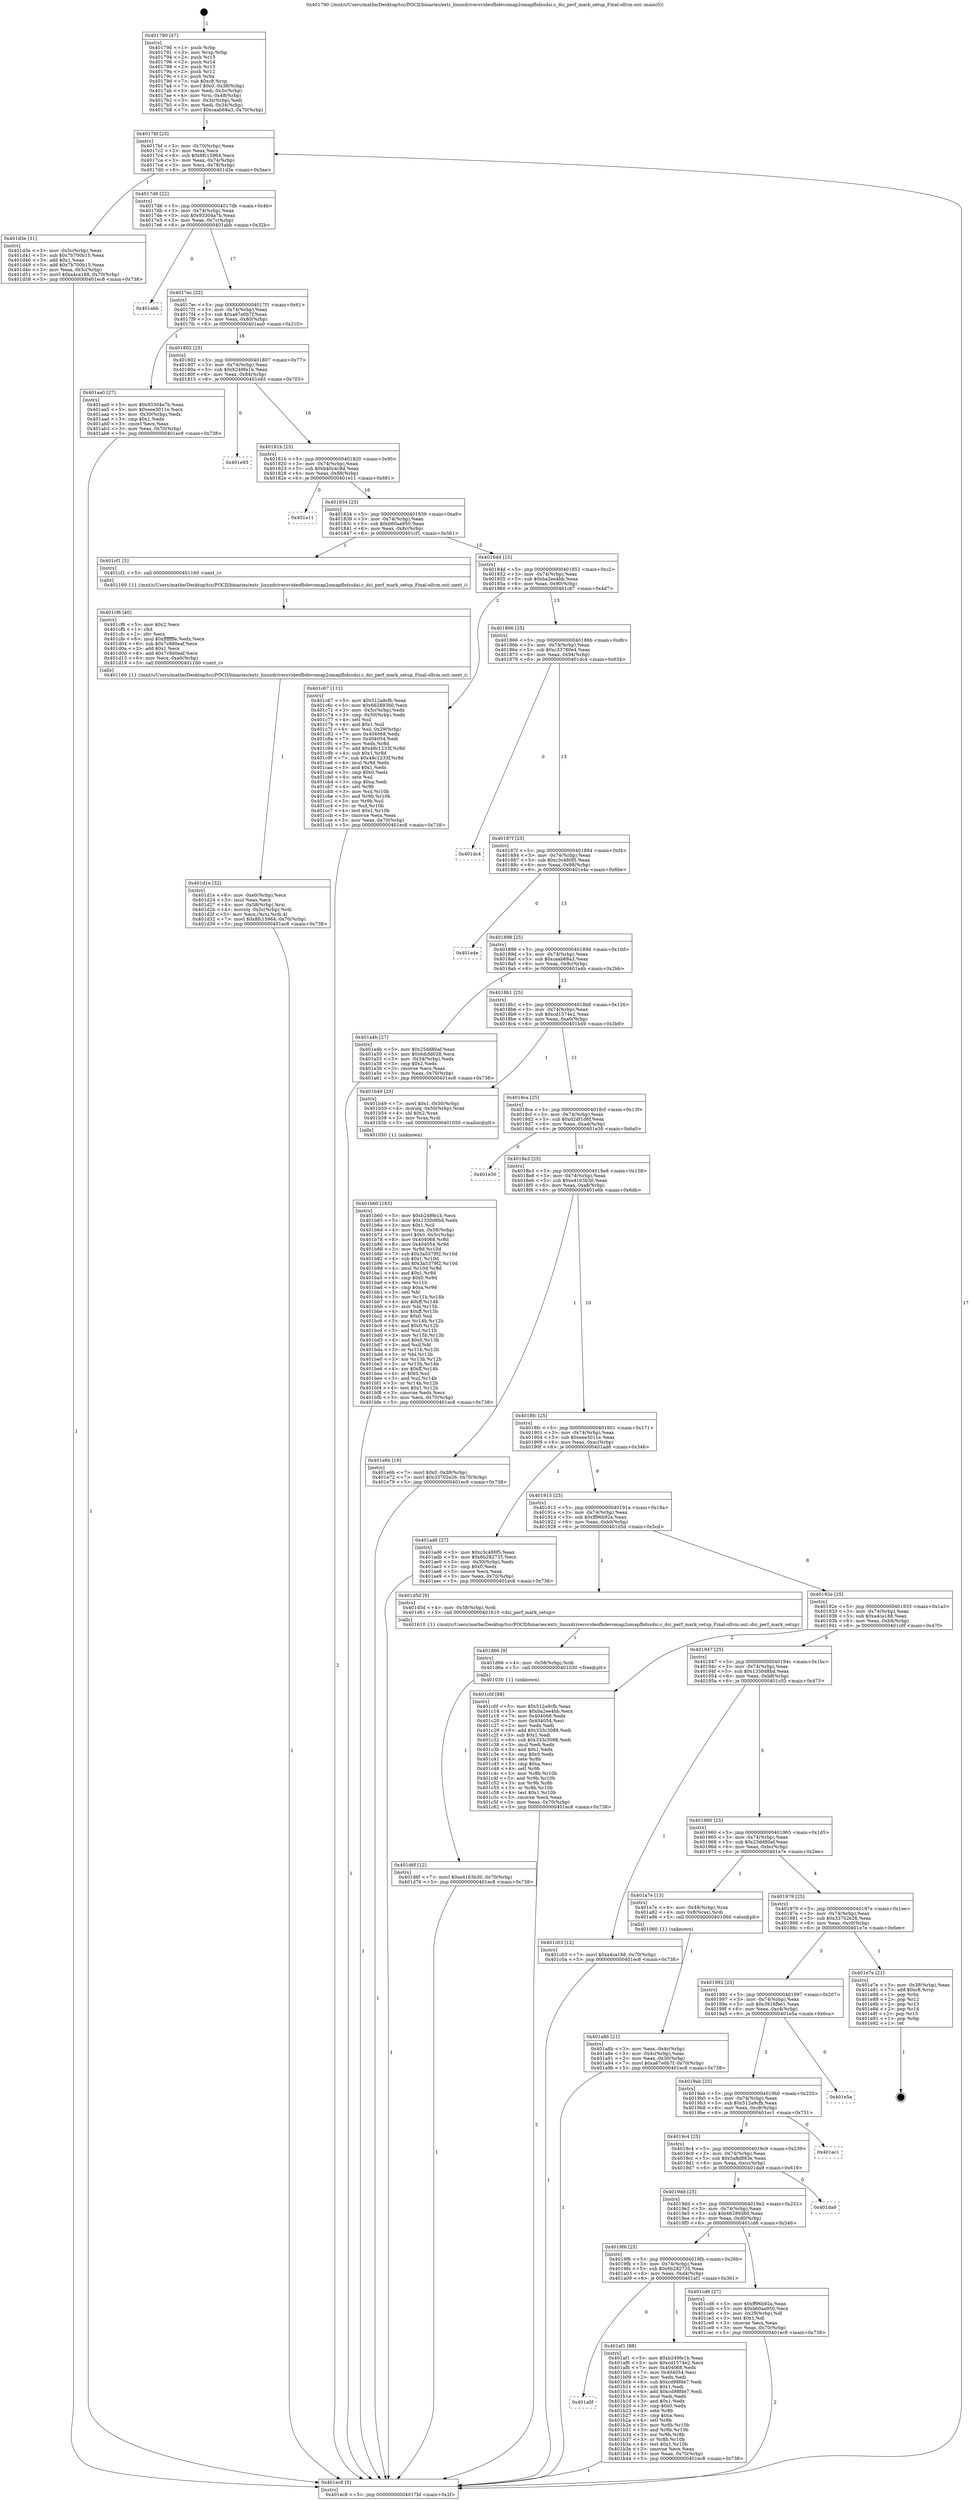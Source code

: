 digraph "0x401790" {
  label = "0x401790 (/mnt/c/Users/mathe/Desktop/tcc/POCII/binaries/extr_linuxdriversvideofbdevomap2omapfbdssdsi.c_dsi_perf_mark_setup_Final-ollvm.out::main(0))"
  labelloc = "t"
  node[shape=record]

  Entry [label="",width=0.3,height=0.3,shape=circle,fillcolor=black,style=filled]
  "0x4017bf" [label="{
     0x4017bf [23]\l
     | [instrs]\l
     &nbsp;&nbsp;0x4017bf \<+3\>: mov -0x70(%rbp),%eax\l
     &nbsp;&nbsp;0x4017c2 \<+2\>: mov %eax,%ecx\l
     &nbsp;&nbsp;0x4017c4 \<+6\>: sub $0x8fc15964,%ecx\l
     &nbsp;&nbsp;0x4017ca \<+3\>: mov %eax,-0x74(%rbp)\l
     &nbsp;&nbsp;0x4017cd \<+3\>: mov %ecx,-0x78(%rbp)\l
     &nbsp;&nbsp;0x4017d0 \<+6\>: je 0000000000401d3e \<main+0x5ae\>\l
  }"]
  "0x401d3e" [label="{
     0x401d3e [31]\l
     | [instrs]\l
     &nbsp;&nbsp;0x401d3e \<+3\>: mov -0x5c(%rbp),%eax\l
     &nbsp;&nbsp;0x401d41 \<+5\>: sub $0x7b700b15,%eax\l
     &nbsp;&nbsp;0x401d46 \<+3\>: add $0x1,%eax\l
     &nbsp;&nbsp;0x401d49 \<+5\>: add $0x7b700b15,%eax\l
     &nbsp;&nbsp;0x401d4e \<+3\>: mov %eax,-0x5c(%rbp)\l
     &nbsp;&nbsp;0x401d51 \<+7\>: movl $0xa4ca188,-0x70(%rbp)\l
     &nbsp;&nbsp;0x401d58 \<+5\>: jmp 0000000000401ec8 \<main+0x738\>\l
  }"]
  "0x4017d6" [label="{
     0x4017d6 [22]\l
     | [instrs]\l
     &nbsp;&nbsp;0x4017d6 \<+5\>: jmp 00000000004017db \<main+0x4b\>\l
     &nbsp;&nbsp;0x4017db \<+3\>: mov -0x74(%rbp),%eax\l
     &nbsp;&nbsp;0x4017de \<+5\>: sub $0x93304a7b,%eax\l
     &nbsp;&nbsp;0x4017e3 \<+3\>: mov %eax,-0x7c(%rbp)\l
     &nbsp;&nbsp;0x4017e6 \<+6\>: je 0000000000401abb \<main+0x32b\>\l
  }"]
  Exit [label="",width=0.3,height=0.3,shape=circle,fillcolor=black,style=filled,peripheries=2]
  "0x401abb" [label="{
     0x401abb\l
  }", style=dashed]
  "0x4017ec" [label="{
     0x4017ec [22]\l
     | [instrs]\l
     &nbsp;&nbsp;0x4017ec \<+5\>: jmp 00000000004017f1 \<main+0x61\>\l
     &nbsp;&nbsp;0x4017f1 \<+3\>: mov -0x74(%rbp),%eax\l
     &nbsp;&nbsp;0x4017f4 \<+5\>: sub $0xa67e0b7f,%eax\l
     &nbsp;&nbsp;0x4017f9 \<+3\>: mov %eax,-0x80(%rbp)\l
     &nbsp;&nbsp;0x4017fc \<+6\>: je 0000000000401aa0 \<main+0x310\>\l
  }"]
  "0x401d6f" [label="{
     0x401d6f [12]\l
     | [instrs]\l
     &nbsp;&nbsp;0x401d6f \<+7\>: movl $0xe4163b30,-0x70(%rbp)\l
     &nbsp;&nbsp;0x401d76 \<+5\>: jmp 0000000000401ec8 \<main+0x738\>\l
  }"]
  "0x401aa0" [label="{
     0x401aa0 [27]\l
     | [instrs]\l
     &nbsp;&nbsp;0x401aa0 \<+5\>: mov $0x93304a7b,%eax\l
     &nbsp;&nbsp;0x401aa5 \<+5\>: mov $0xeee3011e,%ecx\l
     &nbsp;&nbsp;0x401aaa \<+3\>: mov -0x30(%rbp),%edx\l
     &nbsp;&nbsp;0x401aad \<+3\>: cmp $0x1,%edx\l
     &nbsp;&nbsp;0x401ab0 \<+3\>: cmovl %ecx,%eax\l
     &nbsp;&nbsp;0x401ab3 \<+3\>: mov %eax,-0x70(%rbp)\l
     &nbsp;&nbsp;0x401ab6 \<+5\>: jmp 0000000000401ec8 \<main+0x738\>\l
  }"]
  "0x401802" [label="{
     0x401802 [25]\l
     | [instrs]\l
     &nbsp;&nbsp;0x401802 \<+5\>: jmp 0000000000401807 \<main+0x77\>\l
     &nbsp;&nbsp;0x401807 \<+3\>: mov -0x74(%rbp),%eax\l
     &nbsp;&nbsp;0x40180a \<+5\>: sub $0xb249fe1b,%eax\l
     &nbsp;&nbsp;0x40180f \<+6\>: mov %eax,-0x84(%rbp)\l
     &nbsp;&nbsp;0x401815 \<+6\>: je 0000000000401e93 \<main+0x703\>\l
  }"]
  "0x401d66" [label="{
     0x401d66 [9]\l
     | [instrs]\l
     &nbsp;&nbsp;0x401d66 \<+4\>: mov -0x58(%rbp),%rdi\l
     &nbsp;&nbsp;0x401d6a \<+5\>: call 0000000000401030 \<free@plt\>\l
     | [calls]\l
     &nbsp;&nbsp;0x401030 \{1\} (unknown)\l
  }"]
  "0x401e93" [label="{
     0x401e93\l
  }", style=dashed]
  "0x40181b" [label="{
     0x40181b [25]\l
     | [instrs]\l
     &nbsp;&nbsp;0x40181b \<+5\>: jmp 0000000000401820 \<main+0x90\>\l
     &nbsp;&nbsp;0x401820 \<+3\>: mov -0x74(%rbp),%eax\l
     &nbsp;&nbsp;0x401823 \<+5\>: sub $0xb40c4c9d,%eax\l
     &nbsp;&nbsp;0x401828 \<+6\>: mov %eax,-0x88(%rbp)\l
     &nbsp;&nbsp;0x40182e \<+6\>: je 0000000000401e11 \<main+0x681\>\l
  }"]
  "0x401d1e" [label="{
     0x401d1e [32]\l
     | [instrs]\l
     &nbsp;&nbsp;0x401d1e \<+6\>: mov -0xe0(%rbp),%ecx\l
     &nbsp;&nbsp;0x401d24 \<+3\>: imul %eax,%ecx\l
     &nbsp;&nbsp;0x401d27 \<+4\>: mov -0x58(%rbp),%rsi\l
     &nbsp;&nbsp;0x401d2b \<+4\>: movslq -0x5c(%rbp),%rdi\l
     &nbsp;&nbsp;0x401d2f \<+3\>: mov %ecx,(%rsi,%rdi,4)\l
     &nbsp;&nbsp;0x401d32 \<+7\>: movl $0x8fc15964,-0x70(%rbp)\l
     &nbsp;&nbsp;0x401d39 \<+5\>: jmp 0000000000401ec8 \<main+0x738\>\l
  }"]
  "0x401e11" [label="{
     0x401e11\l
  }", style=dashed]
  "0x401834" [label="{
     0x401834 [25]\l
     | [instrs]\l
     &nbsp;&nbsp;0x401834 \<+5\>: jmp 0000000000401839 \<main+0xa9\>\l
     &nbsp;&nbsp;0x401839 \<+3\>: mov -0x74(%rbp),%eax\l
     &nbsp;&nbsp;0x40183c \<+5\>: sub $0xb60aa950,%eax\l
     &nbsp;&nbsp;0x401841 \<+6\>: mov %eax,-0x8c(%rbp)\l
     &nbsp;&nbsp;0x401847 \<+6\>: je 0000000000401cf1 \<main+0x561\>\l
  }"]
  "0x401cf6" [label="{
     0x401cf6 [40]\l
     | [instrs]\l
     &nbsp;&nbsp;0x401cf6 \<+5\>: mov $0x2,%ecx\l
     &nbsp;&nbsp;0x401cfb \<+1\>: cltd\l
     &nbsp;&nbsp;0x401cfc \<+2\>: idiv %ecx\l
     &nbsp;&nbsp;0x401cfe \<+6\>: imul $0xfffffffe,%edx,%ecx\l
     &nbsp;&nbsp;0x401d04 \<+6\>: sub $0x7c9d0eaf,%ecx\l
     &nbsp;&nbsp;0x401d0a \<+3\>: add $0x1,%ecx\l
     &nbsp;&nbsp;0x401d0d \<+6\>: add $0x7c9d0eaf,%ecx\l
     &nbsp;&nbsp;0x401d13 \<+6\>: mov %ecx,-0xe0(%rbp)\l
     &nbsp;&nbsp;0x401d19 \<+5\>: call 0000000000401160 \<next_i\>\l
     | [calls]\l
     &nbsp;&nbsp;0x401160 \{1\} (/mnt/c/Users/mathe/Desktop/tcc/POCII/binaries/extr_linuxdriversvideofbdevomap2omapfbdssdsi.c_dsi_perf_mark_setup_Final-ollvm.out::next_i)\l
  }"]
  "0x401cf1" [label="{
     0x401cf1 [5]\l
     | [instrs]\l
     &nbsp;&nbsp;0x401cf1 \<+5\>: call 0000000000401160 \<next_i\>\l
     | [calls]\l
     &nbsp;&nbsp;0x401160 \{1\} (/mnt/c/Users/mathe/Desktop/tcc/POCII/binaries/extr_linuxdriversvideofbdevomap2omapfbdssdsi.c_dsi_perf_mark_setup_Final-ollvm.out::next_i)\l
  }"]
  "0x40184d" [label="{
     0x40184d [25]\l
     | [instrs]\l
     &nbsp;&nbsp;0x40184d \<+5\>: jmp 0000000000401852 \<main+0xc2\>\l
     &nbsp;&nbsp;0x401852 \<+3\>: mov -0x74(%rbp),%eax\l
     &nbsp;&nbsp;0x401855 \<+5\>: sub $0xba2ee4bb,%eax\l
     &nbsp;&nbsp;0x40185a \<+6\>: mov %eax,-0x90(%rbp)\l
     &nbsp;&nbsp;0x401860 \<+6\>: je 0000000000401c67 \<main+0x4d7\>\l
  }"]
  "0x401b60" [label="{
     0x401b60 [163]\l
     | [instrs]\l
     &nbsp;&nbsp;0x401b60 \<+5\>: mov $0xb249fe1b,%ecx\l
     &nbsp;&nbsp;0x401b65 \<+5\>: mov $0x1330d8bd,%edx\l
     &nbsp;&nbsp;0x401b6a \<+3\>: mov $0x1,%sil\l
     &nbsp;&nbsp;0x401b6d \<+4\>: mov %rax,-0x58(%rbp)\l
     &nbsp;&nbsp;0x401b71 \<+7\>: movl $0x0,-0x5c(%rbp)\l
     &nbsp;&nbsp;0x401b78 \<+8\>: mov 0x404068,%r8d\l
     &nbsp;&nbsp;0x401b80 \<+8\>: mov 0x404054,%r9d\l
     &nbsp;&nbsp;0x401b88 \<+3\>: mov %r8d,%r10d\l
     &nbsp;&nbsp;0x401b8b \<+7\>: sub $0x3a5379f2,%r10d\l
     &nbsp;&nbsp;0x401b92 \<+4\>: sub $0x1,%r10d\l
     &nbsp;&nbsp;0x401b96 \<+7\>: add $0x3a5379f2,%r10d\l
     &nbsp;&nbsp;0x401b9d \<+4\>: imul %r10d,%r8d\l
     &nbsp;&nbsp;0x401ba1 \<+4\>: and $0x1,%r8d\l
     &nbsp;&nbsp;0x401ba5 \<+4\>: cmp $0x0,%r8d\l
     &nbsp;&nbsp;0x401ba9 \<+4\>: sete %r11b\l
     &nbsp;&nbsp;0x401bad \<+4\>: cmp $0xa,%r9d\l
     &nbsp;&nbsp;0x401bb1 \<+3\>: setl %bl\l
     &nbsp;&nbsp;0x401bb4 \<+3\>: mov %r11b,%r14b\l
     &nbsp;&nbsp;0x401bb7 \<+4\>: xor $0xff,%r14b\l
     &nbsp;&nbsp;0x401bbb \<+3\>: mov %bl,%r15b\l
     &nbsp;&nbsp;0x401bbe \<+4\>: xor $0xff,%r15b\l
     &nbsp;&nbsp;0x401bc2 \<+4\>: xor $0x0,%sil\l
     &nbsp;&nbsp;0x401bc6 \<+3\>: mov %r14b,%r12b\l
     &nbsp;&nbsp;0x401bc9 \<+4\>: and $0x0,%r12b\l
     &nbsp;&nbsp;0x401bcd \<+3\>: and %sil,%r11b\l
     &nbsp;&nbsp;0x401bd0 \<+3\>: mov %r15b,%r13b\l
     &nbsp;&nbsp;0x401bd3 \<+4\>: and $0x0,%r13b\l
     &nbsp;&nbsp;0x401bd7 \<+3\>: and %sil,%bl\l
     &nbsp;&nbsp;0x401bda \<+3\>: or %r11b,%r12b\l
     &nbsp;&nbsp;0x401bdd \<+3\>: or %bl,%r13b\l
     &nbsp;&nbsp;0x401be0 \<+3\>: xor %r13b,%r12b\l
     &nbsp;&nbsp;0x401be3 \<+3\>: or %r15b,%r14b\l
     &nbsp;&nbsp;0x401be6 \<+4\>: xor $0xff,%r14b\l
     &nbsp;&nbsp;0x401bea \<+4\>: or $0x0,%sil\l
     &nbsp;&nbsp;0x401bee \<+3\>: and %sil,%r14b\l
     &nbsp;&nbsp;0x401bf1 \<+3\>: or %r14b,%r12b\l
     &nbsp;&nbsp;0x401bf4 \<+4\>: test $0x1,%r12b\l
     &nbsp;&nbsp;0x401bf8 \<+3\>: cmovne %edx,%ecx\l
     &nbsp;&nbsp;0x401bfb \<+3\>: mov %ecx,-0x70(%rbp)\l
     &nbsp;&nbsp;0x401bfe \<+5\>: jmp 0000000000401ec8 \<main+0x738\>\l
  }"]
  "0x401c67" [label="{
     0x401c67 [111]\l
     | [instrs]\l
     &nbsp;&nbsp;0x401c67 \<+5\>: mov $0x512a9cfb,%eax\l
     &nbsp;&nbsp;0x401c6c \<+5\>: mov $0x66289360,%ecx\l
     &nbsp;&nbsp;0x401c71 \<+3\>: mov -0x5c(%rbp),%edx\l
     &nbsp;&nbsp;0x401c74 \<+3\>: cmp -0x50(%rbp),%edx\l
     &nbsp;&nbsp;0x401c77 \<+4\>: setl %sil\l
     &nbsp;&nbsp;0x401c7b \<+4\>: and $0x1,%sil\l
     &nbsp;&nbsp;0x401c7f \<+4\>: mov %sil,-0x29(%rbp)\l
     &nbsp;&nbsp;0x401c83 \<+7\>: mov 0x404068,%edx\l
     &nbsp;&nbsp;0x401c8a \<+7\>: mov 0x404054,%edi\l
     &nbsp;&nbsp;0x401c91 \<+3\>: mov %edx,%r8d\l
     &nbsp;&nbsp;0x401c94 \<+7\>: add $0x48c1233f,%r8d\l
     &nbsp;&nbsp;0x401c9b \<+4\>: sub $0x1,%r8d\l
     &nbsp;&nbsp;0x401c9f \<+7\>: sub $0x48c1233f,%r8d\l
     &nbsp;&nbsp;0x401ca6 \<+4\>: imul %r8d,%edx\l
     &nbsp;&nbsp;0x401caa \<+3\>: and $0x1,%edx\l
     &nbsp;&nbsp;0x401cad \<+3\>: cmp $0x0,%edx\l
     &nbsp;&nbsp;0x401cb0 \<+4\>: sete %sil\l
     &nbsp;&nbsp;0x401cb4 \<+3\>: cmp $0xa,%edi\l
     &nbsp;&nbsp;0x401cb7 \<+4\>: setl %r9b\l
     &nbsp;&nbsp;0x401cbb \<+3\>: mov %sil,%r10b\l
     &nbsp;&nbsp;0x401cbe \<+3\>: and %r9b,%r10b\l
     &nbsp;&nbsp;0x401cc1 \<+3\>: xor %r9b,%sil\l
     &nbsp;&nbsp;0x401cc4 \<+3\>: or %sil,%r10b\l
     &nbsp;&nbsp;0x401cc7 \<+4\>: test $0x1,%r10b\l
     &nbsp;&nbsp;0x401ccb \<+3\>: cmovne %ecx,%eax\l
     &nbsp;&nbsp;0x401cce \<+3\>: mov %eax,-0x70(%rbp)\l
     &nbsp;&nbsp;0x401cd1 \<+5\>: jmp 0000000000401ec8 \<main+0x738\>\l
  }"]
  "0x401866" [label="{
     0x401866 [25]\l
     | [instrs]\l
     &nbsp;&nbsp;0x401866 \<+5\>: jmp 000000000040186b \<main+0xdb\>\l
     &nbsp;&nbsp;0x40186b \<+3\>: mov -0x74(%rbp),%eax\l
     &nbsp;&nbsp;0x40186e \<+5\>: sub $0xc33780e4,%eax\l
     &nbsp;&nbsp;0x401873 \<+6\>: mov %eax,-0x94(%rbp)\l
     &nbsp;&nbsp;0x401879 \<+6\>: je 0000000000401dc4 \<main+0x634\>\l
  }"]
  "0x401a0f" [label="{
     0x401a0f\l
  }", style=dashed]
  "0x401dc4" [label="{
     0x401dc4\l
  }", style=dashed]
  "0x40187f" [label="{
     0x40187f [25]\l
     | [instrs]\l
     &nbsp;&nbsp;0x40187f \<+5\>: jmp 0000000000401884 \<main+0xf4\>\l
     &nbsp;&nbsp;0x401884 \<+3\>: mov -0x74(%rbp),%eax\l
     &nbsp;&nbsp;0x401887 \<+5\>: sub $0xc3c480f5,%eax\l
     &nbsp;&nbsp;0x40188c \<+6\>: mov %eax,-0x98(%rbp)\l
     &nbsp;&nbsp;0x401892 \<+6\>: je 0000000000401e4e \<main+0x6be\>\l
  }"]
  "0x401af1" [label="{
     0x401af1 [88]\l
     | [instrs]\l
     &nbsp;&nbsp;0x401af1 \<+5\>: mov $0xb249fe1b,%eax\l
     &nbsp;&nbsp;0x401af6 \<+5\>: mov $0xcd1574e2,%ecx\l
     &nbsp;&nbsp;0x401afb \<+7\>: mov 0x404068,%edx\l
     &nbsp;&nbsp;0x401b02 \<+7\>: mov 0x404054,%esi\l
     &nbsp;&nbsp;0x401b09 \<+2\>: mov %edx,%edi\l
     &nbsp;&nbsp;0x401b0b \<+6\>: sub $0xcd98fde7,%edi\l
     &nbsp;&nbsp;0x401b11 \<+3\>: sub $0x1,%edi\l
     &nbsp;&nbsp;0x401b14 \<+6\>: add $0xcd98fde7,%edi\l
     &nbsp;&nbsp;0x401b1a \<+3\>: imul %edi,%edx\l
     &nbsp;&nbsp;0x401b1d \<+3\>: and $0x1,%edx\l
     &nbsp;&nbsp;0x401b20 \<+3\>: cmp $0x0,%edx\l
     &nbsp;&nbsp;0x401b23 \<+4\>: sete %r8b\l
     &nbsp;&nbsp;0x401b27 \<+3\>: cmp $0xa,%esi\l
     &nbsp;&nbsp;0x401b2a \<+4\>: setl %r9b\l
     &nbsp;&nbsp;0x401b2e \<+3\>: mov %r8b,%r10b\l
     &nbsp;&nbsp;0x401b31 \<+3\>: and %r9b,%r10b\l
     &nbsp;&nbsp;0x401b34 \<+3\>: xor %r9b,%r8b\l
     &nbsp;&nbsp;0x401b37 \<+3\>: or %r8b,%r10b\l
     &nbsp;&nbsp;0x401b3a \<+4\>: test $0x1,%r10b\l
     &nbsp;&nbsp;0x401b3e \<+3\>: cmovne %ecx,%eax\l
     &nbsp;&nbsp;0x401b41 \<+3\>: mov %eax,-0x70(%rbp)\l
     &nbsp;&nbsp;0x401b44 \<+5\>: jmp 0000000000401ec8 \<main+0x738\>\l
  }"]
  "0x401e4e" [label="{
     0x401e4e\l
  }", style=dashed]
  "0x401898" [label="{
     0x401898 [25]\l
     | [instrs]\l
     &nbsp;&nbsp;0x401898 \<+5\>: jmp 000000000040189d \<main+0x10d\>\l
     &nbsp;&nbsp;0x40189d \<+3\>: mov -0x74(%rbp),%eax\l
     &nbsp;&nbsp;0x4018a0 \<+5\>: sub $0xcaab68a3,%eax\l
     &nbsp;&nbsp;0x4018a5 \<+6\>: mov %eax,-0x9c(%rbp)\l
     &nbsp;&nbsp;0x4018ab \<+6\>: je 0000000000401a4b \<main+0x2bb\>\l
  }"]
  "0x4019f6" [label="{
     0x4019f6 [25]\l
     | [instrs]\l
     &nbsp;&nbsp;0x4019f6 \<+5\>: jmp 00000000004019fb \<main+0x26b\>\l
     &nbsp;&nbsp;0x4019fb \<+3\>: mov -0x74(%rbp),%eax\l
     &nbsp;&nbsp;0x4019fe \<+5\>: sub $0x6b282735,%eax\l
     &nbsp;&nbsp;0x401a03 \<+6\>: mov %eax,-0xd4(%rbp)\l
     &nbsp;&nbsp;0x401a09 \<+6\>: je 0000000000401af1 \<main+0x361\>\l
  }"]
  "0x401a4b" [label="{
     0x401a4b [27]\l
     | [instrs]\l
     &nbsp;&nbsp;0x401a4b \<+5\>: mov $0x25dd80af,%eax\l
     &nbsp;&nbsp;0x401a50 \<+5\>: mov $0x6dcfd028,%ecx\l
     &nbsp;&nbsp;0x401a55 \<+3\>: mov -0x34(%rbp),%edx\l
     &nbsp;&nbsp;0x401a58 \<+3\>: cmp $0x2,%edx\l
     &nbsp;&nbsp;0x401a5b \<+3\>: cmovne %ecx,%eax\l
     &nbsp;&nbsp;0x401a5e \<+3\>: mov %eax,-0x70(%rbp)\l
     &nbsp;&nbsp;0x401a61 \<+5\>: jmp 0000000000401ec8 \<main+0x738\>\l
  }"]
  "0x4018b1" [label="{
     0x4018b1 [25]\l
     | [instrs]\l
     &nbsp;&nbsp;0x4018b1 \<+5\>: jmp 00000000004018b6 \<main+0x126\>\l
     &nbsp;&nbsp;0x4018b6 \<+3\>: mov -0x74(%rbp),%eax\l
     &nbsp;&nbsp;0x4018b9 \<+5\>: sub $0xcd1574e2,%eax\l
     &nbsp;&nbsp;0x4018be \<+6\>: mov %eax,-0xa0(%rbp)\l
     &nbsp;&nbsp;0x4018c4 \<+6\>: je 0000000000401b49 \<main+0x3b9\>\l
  }"]
  "0x401ec8" [label="{
     0x401ec8 [5]\l
     | [instrs]\l
     &nbsp;&nbsp;0x401ec8 \<+5\>: jmp 00000000004017bf \<main+0x2f\>\l
  }"]
  "0x401790" [label="{
     0x401790 [47]\l
     | [instrs]\l
     &nbsp;&nbsp;0x401790 \<+1\>: push %rbp\l
     &nbsp;&nbsp;0x401791 \<+3\>: mov %rsp,%rbp\l
     &nbsp;&nbsp;0x401794 \<+2\>: push %r15\l
     &nbsp;&nbsp;0x401796 \<+2\>: push %r14\l
     &nbsp;&nbsp;0x401798 \<+2\>: push %r13\l
     &nbsp;&nbsp;0x40179a \<+2\>: push %r12\l
     &nbsp;&nbsp;0x40179c \<+1\>: push %rbx\l
     &nbsp;&nbsp;0x40179d \<+7\>: sub $0xc8,%rsp\l
     &nbsp;&nbsp;0x4017a4 \<+7\>: movl $0x0,-0x38(%rbp)\l
     &nbsp;&nbsp;0x4017ab \<+3\>: mov %edi,-0x3c(%rbp)\l
     &nbsp;&nbsp;0x4017ae \<+4\>: mov %rsi,-0x48(%rbp)\l
     &nbsp;&nbsp;0x4017b2 \<+3\>: mov -0x3c(%rbp),%edi\l
     &nbsp;&nbsp;0x4017b5 \<+3\>: mov %edi,-0x34(%rbp)\l
     &nbsp;&nbsp;0x4017b8 \<+7\>: movl $0xcaab68a3,-0x70(%rbp)\l
  }"]
  "0x401cd6" [label="{
     0x401cd6 [27]\l
     | [instrs]\l
     &nbsp;&nbsp;0x401cd6 \<+5\>: mov $0xff96b92a,%eax\l
     &nbsp;&nbsp;0x401cdb \<+5\>: mov $0xb60aa950,%ecx\l
     &nbsp;&nbsp;0x401ce0 \<+3\>: mov -0x29(%rbp),%dl\l
     &nbsp;&nbsp;0x401ce3 \<+3\>: test $0x1,%dl\l
     &nbsp;&nbsp;0x401ce6 \<+3\>: cmovne %ecx,%eax\l
     &nbsp;&nbsp;0x401ce9 \<+3\>: mov %eax,-0x70(%rbp)\l
     &nbsp;&nbsp;0x401cec \<+5\>: jmp 0000000000401ec8 \<main+0x738\>\l
  }"]
  "0x401b49" [label="{
     0x401b49 [23]\l
     | [instrs]\l
     &nbsp;&nbsp;0x401b49 \<+7\>: movl $0x1,-0x50(%rbp)\l
     &nbsp;&nbsp;0x401b50 \<+4\>: movslq -0x50(%rbp),%rax\l
     &nbsp;&nbsp;0x401b54 \<+4\>: shl $0x2,%rax\l
     &nbsp;&nbsp;0x401b58 \<+3\>: mov %rax,%rdi\l
     &nbsp;&nbsp;0x401b5b \<+5\>: call 0000000000401050 \<malloc@plt\>\l
     | [calls]\l
     &nbsp;&nbsp;0x401050 \{1\} (unknown)\l
  }"]
  "0x4018ca" [label="{
     0x4018ca [25]\l
     | [instrs]\l
     &nbsp;&nbsp;0x4018ca \<+5\>: jmp 00000000004018cf \<main+0x13f\>\l
     &nbsp;&nbsp;0x4018cf \<+3\>: mov -0x74(%rbp),%eax\l
     &nbsp;&nbsp;0x4018d2 \<+5\>: sub $0xd2df1d6f,%eax\l
     &nbsp;&nbsp;0x4018d7 \<+6\>: mov %eax,-0xa4(%rbp)\l
     &nbsp;&nbsp;0x4018dd \<+6\>: je 0000000000401e30 \<main+0x6a0\>\l
  }"]
  "0x4019dd" [label="{
     0x4019dd [25]\l
     | [instrs]\l
     &nbsp;&nbsp;0x4019dd \<+5\>: jmp 00000000004019e2 \<main+0x252\>\l
     &nbsp;&nbsp;0x4019e2 \<+3\>: mov -0x74(%rbp),%eax\l
     &nbsp;&nbsp;0x4019e5 \<+5\>: sub $0x66289360,%eax\l
     &nbsp;&nbsp;0x4019ea \<+6\>: mov %eax,-0xd0(%rbp)\l
     &nbsp;&nbsp;0x4019f0 \<+6\>: je 0000000000401cd6 \<main+0x546\>\l
  }"]
  "0x401e30" [label="{
     0x401e30\l
  }", style=dashed]
  "0x4018e3" [label="{
     0x4018e3 [25]\l
     | [instrs]\l
     &nbsp;&nbsp;0x4018e3 \<+5\>: jmp 00000000004018e8 \<main+0x158\>\l
     &nbsp;&nbsp;0x4018e8 \<+3\>: mov -0x74(%rbp),%eax\l
     &nbsp;&nbsp;0x4018eb \<+5\>: sub $0xe4163b30,%eax\l
     &nbsp;&nbsp;0x4018f0 \<+6\>: mov %eax,-0xa8(%rbp)\l
     &nbsp;&nbsp;0x4018f6 \<+6\>: je 0000000000401e6b \<main+0x6db\>\l
  }"]
  "0x401da9" [label="{
     0x401da9\l
  }", style=dashed]
  "0x401e6b" [label="{
     0x401e6b [19]\l
     | [instrs]\l
     &nbsp;&nbsp;0x401e6b \<+7\>: movl $0x0,-0x38(%rbp)\l
     &nbsp;&nbsp;0x401e72 \<+7\>: movl $0x33702e26,-0x70(%rbp)\l
     &nbsp;&nbsp;0x401e79 \<+5\>: jmp 0000000000401ec8 \<main+0x738\>\l
  }"]
  "0x4018fc" [label="{
     0x4018fc [25]\l
     | [instrs]\l
     &nbsp;&nbsp;0x4018fc \<+5\>: jmp 0000000000401901 \<main+0x171\>\l
     &nbsp;&nbsp;0x401901 \<+3\>: mov -0x74(%rbp),%eax\l
     &nbsp;&nbsp;0x401904 \<+5\>: sub $0xeee3011e,%eax\l
     &nbsp;&nbsp;0x401909 \<+6\>: mov %eax,-0xac(%rbp)\l
     &nbsp;&nbsp;0x40190f \<+6\>: je 0000000000401ad6 \<main+0x346\>\l
  }"]
  "0x4019c4" [label="{
     0x4019c4 [25]\l
     | [instrs]\l
     &nbsp;&nbsp;0x4019c4 \<+5\>: jmp 00000000004019c9 \<main+0x239\>\l
     &nbsp;&nbsp;0x4019c9 \<+3\>: mov -0x74(%rbp),%eax\l
     &nbsp;&nbsp;0x4019cc \<+5\>: sub $0x5a8d883e,%eax\l
     &nbsp;&nbsp;0x4019d1 \<+6\>: mov %eax,-0xcc(%rbp)\l
     &nbsp;&nbsp;0x4019d7 \<+6\>: je 0000000000401da9 \<main+0x619\>\l
  }"]
  "0x401ad6" [label="{
     0x401ad6 [27]\l
     | [instrs]\l
     &nbsp;&nbsp;0x401ad6 \<+5\>: mov $0xc3c480f5,%eax\l
     &nbsp;&nbsp;0x401adb \<+5\>: mov $0x6b282735,%ecx\l
     &nbsp;&nbsp;0x401ae0 \<+3\>: mov -0x30(%rbp),%edx\l
     &nbsp;&nbsp;0x401ae3 \<+3\>: cmp $0x0,%edx\l
     &nbsp;&nbsp;0x401ae6 \<+3\>: cmove %ecx,%eax\l
     &nbsp;&nbsp;0x401ae9 \<+3\>: mov %eax,-0x70(%rbp)\l
     &nbsp;&nbsp;0x401aec \<+5\>: jmp 0000000000401ec8 \<main+0x738\>\l
  }"]
  "0x401915" [label="{
     0x401915 [25]\l
     | [instrs]\l
     &nbsp;&nbsp;0x401915 \<+5\>: jmp 000000000040191a \<main+0x18a\>\l
     &nbsp;&nbsp;0x40191a \<+3\>: mov -0x74(%rbp),%eax\l
     &nbsp;&nbsp;0x40191d \<+5\>: sub $0xff96b92a,%eax\l
     &nbsp;&nbsp;0x401922 \<+6\>: mov %eax,-0xb0(%rbp)\l
     &nbsp;&nbsp;0x401928 \<+6\>: je 0000000000401d5d \<main+0x5cd\>\l
  }"]
  "0x401ec1" [label="{
     0x401ec1\l
  }", style=dashed]
  "0x401d5d" [label="{
     0x401d5d [9]\l
     | [instrs]\l
     &nbsp;&nbsp;0x401d5d \<+4\>: mov -0x58(%rbp),%rdi\l
     &nbsp;&nbsp;0x401d61 \<+5\>: call 0000000000401610 \<dsi_perf_mark_setup\>\l
     | [calls]\l
     &nbsp;&nbsp;0x401610 \{1\} (/mnt/c/Users/mathe/Desktop/tcc/POCII/binaries/extr_linuxdriversvideofbdevomap2omapfbdssdsi.c_dsi_perf_mark_setup_Final-ollvm.out::dsi_perf_mark_setup)\l
  }"]
  "0x40192e" [label="{
     0x40192e [25]\l
     | [instrs]\l
     &nbsp;&nbsp;0x40192e \<+5\>: jmp 0000000000401933 \<main+0x1a3\>\l
     &nbsp;&nbsp;0x401933 \<+3\>: mov -0x74(%rbp),%eax\l
     &nbsp;&nbsp;0x401936 \<+5\>: sub $0xa4ca188,%eax\l
     &nbsp;&nbsp;0x40193b \<+6\>: mov %eax,-0xb4(%rbp)\l
     &nbsp;&nbsp;0x401941 \<+6\>: je 0000000000401c0f \<main+0x47f\>\l
  }"]
  "0x4019ab" [label="{
     0x4019ab [25]\l
     | [instrs]\l
     &nbsp;&nbsp;0x4019ab \<+5\>: jmp 00000000004019b0 \<main+0x220\>\l
     &nbsp;&nbsp;0x4019b0 \<+3\>: mov -0x74(%rbp),%eax\l
     &nbsp;&nbsp;0x4019b3 \<+5\>: sub $0x512a9cfb,%eax\l
     &nbsp;&nbsp;0x4019b8 \<+6\>: mov %eax,-0xc8(%rbp)\l
     &nbsp;&nbsp;0x4019be \<+6\>: je 0000000000401ec1 \<main+0x731\>\l
  }"]
  "0x401c0f" [label="{
     0x401c0f [88]\l
     | [instrs]\l
     &nbsp;&nbsp;0x401c0f \<+5\>: mov $0x512a9cfb,%eax\l
     &nbsp;&nbsp;0x401c14 \<+5\>: mov $0xba2ee4bb,%ecx\l
     &nbsp;&nbsp;0x401c19 \<+7\>: mov 0x404068,%edx\l
     &nbsp;&nbsp;0x401c20 \<+7\>: mov 0x404054,%esi\l
     &nbsp;&nbsp;0x401c27 \<+2\>: mov %edx,%edi\l
     &nbsp;&nbsp;0x401c29 \<+6\>: add $0x333c3088,%edi\l
     &nbsp;&nbsp;0x401c2f \<+3\>: sub $0x1,%edi\l
     &nbsp;&nbsp;0x401c32 \<+6\>: sub $0x333c3088,%edi\l
     &nbsp;&nbsp;0x401c38 \<+3\>: imul %edi,%edx\l
     &nbsp;&nbsp;0x401c3b \<+3\>: and $0x1,%edx\l
     &nbsp;&nbsp;0x401c3e \<+3\>: cmp $0x0,%edx\l
     &nbsp;&nbsp;0x401c41 \<+4\>: sete %r8b\l
     &nbsp;&nbsp;0x401c45 \<+3\>: cmp $0xa,%esi\l
     &nbsp;&nbsp;0x401c48 \<+4\>: setl %r9b\l
     &nbsp;&nbsp;0x401c4c \<+3\>: mov %r8b,%r10b\l
     &nbsp;&nbsp;0x401c4f \<+3\>: and %r9b,%r10b\l
     &nbsp;&nbsp;0x401c52 \<+3\>: xor %r9b,%r8b\l
     &nbsp;&nbsp;0x401c55 \<+3\>: or %r8b,%r10b\l
     &nbsp;&nbsp;0x401c58 \<+4\>: test $0x1,%r10b\l
     &nbsp;&nbsp;0x401c5c \<+3\>: cmovne %ecx,%eax\l
     &nbsp;&nbsp;0x401c5f \<+3\>: mov %eax,-0x70(%rbp)\l
     &nbsp;&nbsp;0x401c62 \<+5\>: jmp 0000000000401ec8 \<main+0x738\>\l
  }"]
  "0x401947" [label="{
     0x401947 [25]\l
     | [instrs]\l
     &nbsp;&nbsp;0x401947 \<+5\>: jmp 000000000040194c \<main+0x1bc\>\l
     &nbsp;&nbsp;0x40194c \<+3\>: mov -0x74(%rbp),%eax\l
     &nbsp;&nbsp;0x40194f \<+5\>: sub $0x1330d8bd,%eax\l
     &nbsp;&nbsp;0x401954 \<+6\>: mov %eax,-0xb8(%rbp)\l
     &nbsp;&nbsp;0x40195a \<+6\>: je 0000000000401c03 \<main+0x473\>\l
  }"]
  "0x401e5a" [label="{
     0x401e5a\l
  }", style=dashed]
  "0x401c03" [label="{
     0x401c03 [12]\l
     | [instrs]\l
     &nbsp;&nbsp;0x401c03 \<+7\>: movl $0xa4ca188,-0x70(%rbp)\l
     &nbsp;&nbsp;0x401c0a \<+5\>: jmp 0000000000401ec8 \<main+0x738\>\l
  }"]
  "0x401960" [label="{
     0x401960 [25]\l
     | [instrs]\l
     &nbsp;&nbsp;0x401960 \<+5\>: jmp 0000000000401965 \<main+0x1d5\>\l
     &nbsp;&nbsp;0x401965 \<+3\>: mov -0x74(%rbp),%eax\l
     &nbsp;&nbsp;0x401968 \<+5\>: sub $0x25dd80af,%eax\l
     &nbsp;&nbsp;0x40196d \<+6\>: mov %eax,-0xbc(%rbp)\l
     &nbsp;&nbsp;0x401973 \<+6\>: je 0000000000401a7e \<main+0x2ee\>\l
  }"]
  "0x401992" [label="{
     0x401992 [25]\l
     | [instrs]\l
     &nbsp;&nbsp;0x401992 \<+5\>: jmp 0000000000401997 \<main+0x207\>\l
     &nbsp;&nbsp;0x401997 \<+3\>: mov -0x74(%rbp),%eax\l
     &nbsp;&nbsp;0x40199a \<+5\>: sub $0x3916fbe1,%eax\l
     &nbsp;&nbsp;0x40199f \<+6\>: mov %eax,-0xc4(%rbp)\l
     &nbsp;&nbsp;0x4019a5 \<+6\>: je 0000000000401e5a \<main+0x6ca\>\l
  }"]
  "0x401a7e" [label="{
     0x401a7e [13]\l
     | [instrs]\l
     &nbsp;&nbsp;0x401a7e \<+4\>: mov -0x48(%rbp),%rax\l
     &nbsp;&nbsp;0x401a82 \<+4\>: mov 0x8(%rax),%rdi\l
     &nbsp;&nbsp;0x401a86 \<+5\>: call 0000000000401060 \<atoi@plt\>\l
     | [calls]\l
     &nbsp;&nbsp;0x401060 \{1\} (unknown)\l
  }"]
  "0x401979" [label="{
     0x401979 [25]\l
     | [instrs]\l
     &nbsp;&nbsp;0x401979 \<+5\>: jmp 000000000040197e \<main+0x1ee\>\l
     &nbsp;&nbsp;0x40197e \<+3\>: mov -0x74(%rbp),%eax\l
     &nbsp;&nbsp;0x401981 \<+5\>: sub $0x33702e26,%eax\l
     &nbsp;&nbsp;0x401986 \<+6\>: mov %eax,-0xc0(%rbp)\l
     &nbsp;&nbsp;0x40198c \<+6\>: je 0000000000401e7e \<main+0x6ee\>\l
  }"]
  "0x401a8b" [label="{
     0x401a8b [21]\l
     | [instrs]\l
     &nbsp;&nbsp;0x401a8b \<+3\>: mov %eax,-0x4c(%rbp)\l
     &nbsp;&nbsp;0x401a8e \<+3\>: mov -0x4c(%rbp),%eax\l
     &nbsp;&nbsp;0x401a91 \<+3\>: mov %eax,-0x30(%rbp)\l
     &nbsp;&nbsp;0x401a94 \<+7\>: movl $0xa67e0b7f,-0x70(%rbp)\l
     &nbsp;&nbsp;0x401a9b \<+5\>: jmp 0000000000401ec8 \<main+0x738\>\l
  }"]
  "0x401e7e" [label="{
     0x401e7e [21]\l
     | [instrs]\l
     &nbsp;&nbsp;0x401e7e \<+3\>: mov -0x38(%rbp),%eax\l
     &nbsp;&nbsp;0x401e81 \<+7\>: add $0xc8,%rsp\l
     &nbsp;&nbsp;0x401e88 \<+1\>: pop %rbx\l
     &nbsp;&nbsp;0x401e89 \<+2\>: pop %r12\l
     &nbsp;&nbsp;0x401e8b \<+2\>: pop %r13\l
     &nbsp;&nbsp;0x401e8d \<+2\>: pop %r14\l
     &nbsp;&nbsp;0x401e8f \<+2\>: pop %r15\l
     &nbsp;&nbsp;0x401e91 \<+1\>: pop %rbp\l
     &nbsp;&nbsp;0x401e92 \<+1\>: ret\l
  }"]
  Entry -> "0x401790" [label=" 1"]
  "0x4017bf" -> "0x401d3e" [label=" 1"]
  "0x4017bf" -> "0x4017d6" [label=" 17"]
  "0x401e7e" -> Exit [label=" 1"]
  "0x4017d6" -> "0x401abb" [label=" 0"]
  "0x4017d6" -> "0x4017ec" [label=" 17"]
  "0x401e6b" -> "0x401ec8" [label=" 1"]
  "0x4017ec" -> "0x401aa0" [label=" 1"]
  "0x4017ec" -> "0x401802" [label=" 16"]
  "0x401d6f" -> "0x401ec8" [label=" 1"]
  "0x401802" -> "0x401e93" [label=" 0"]
  "0x401802" -> "0x40181b" [label=" 16"]
  "0x401d66" -> "0x401d6f" [label=" 1"]
  "0x40181b" -> "0x401e11" [label=" 0"]
  "0x40181b" -> "0x401834" [label=" 16"]
  "0x401d5d" -> "0x401d66" [label=" 1"]
  "0x401834" -> "0x401cf1" [label=" 1"]
  "0x401834" -> "0x40184d" [label=" 15"]
  "0x401d3e" -> "0x401ec8" [label=" 1"]
  "0x40184d" -> "0x401c67" [label=" 2"]
  "0x40184d" -> "0x401866" [label=" 13"]
  "0x401d1e" -> "0x401ec8" [label=" 1"]
  "0x401866" -> "0x401dc4" [label=" 0"]
  "0x401866" -> "0x40187f" [label=" 13"]
  "0x401cf6" -> "0x401d1e" [label=" 1"]
  "0x40187f" -> "0x401e4e" [label=" 0"]
  "0x40187f" -> "0x401898" [label=" 13"]
  "0x401cf1" -> "0x401cf6" [label=" 1"]
  "0x401898" -> "0x401a4b" [label=" 1"]
  "0x401898" -> "0x4018b1" [label=" 12"]
  "0x401a4b" -> "0x401ec8" [label=" 1"]
  "0x401790" -> "0x4017bf" [label=" 1"]
  "0x401ec8" -> "0x4017bf" [label=" 17"]
  "0x401c67" -> "0x401ec8" [label=" 2"]
  "0x4018b1" -> "0x401b49" [label=" 1"]
  "0x4018b1" -> "0x4018ca" [label=" 11"]
  "0x401c0f" -> "0x401ec8" [label=" 2"]
  "0x4018ca" -> "0x401e30" [label=" 0"]
  "0x4018ca" -> "0x4018e3" [label=" 11"]
  "0x401b60" -> "0x401ec8" [label=" 1"]
  "0x4018e3" -> "0x401e6b" [label=" 1"]
  "0x4018e3" -> "0x4018fc" [label=" 10"]
  "0x401b49" -> "0x401b60" [label=" 1"]
  "0x4018fc" -> "0x401ad6" [label=" 1"]
  "0x4018fc" -> "0x401915" [label=" 9"]
  "0x4019f6" -> "0x401a0f" [label=" 0"]
  "0x401915" -> "0x401d5d" [label=" 1"]
  "0x401915" -> "0x40192e" [label=" 8"]
  "0x4019f6" -> "0x401af1" [label=" 1"]
  "0x40192e" -> "0x401c0f" [label=" 2"]
  "0x40192e" -> "0x401947" [label=" 6"]
  "0x4019dd" -> "0x4019f6" [label=" 1"]
  "0x401947" -> "0x401c03" [label=" 1"]
  "0x401947" -> "0x401960" [label=" 5"]
  "0x4019dd" -> "0x401cd6" [label=" 2"]
  "0x401960" -> "0x401a7e" [label=" 1"]
  "0x401960" -> "0x401979" [label=" 4"]
  "0x401a7e" -> "0x401a8b" [label=" 1"]
  "0x401a8b" -> "0x401ec8" [label=" 1"]
  "0x401aa0" -> "0x401ec8" [label=" 1"]
  "0x401ad6" -> "0x401ec8" [label=" 1"]
  "0x4019c4" -> "0x4019dd" [label=" 3"]
  "0x401979" -> "0x401e7e" [label=" 1"]
  "0x401979" -> "0x401992" [label=" 3"]
  "0x401c03" -> "0x401ec8" [label=" 1"]
  "0x401992" -> "0x401e5a" [label=" 0"]
  "0x401992" -> "0x4019ab" [label=" 3"]
  "0x401cd6" -> "0x401ec8" [label=" 2"]
  "0x4019ab" -> "0x401ec1" [label=" 0"]
  "0x4019ab" -> "0x4019c4" [label=" 3"]
  "0x401af1" -> "0x401ec8" [label=" 1"]
  "0x4019c4" -> "0x401da9" [label=" 0"]
}
